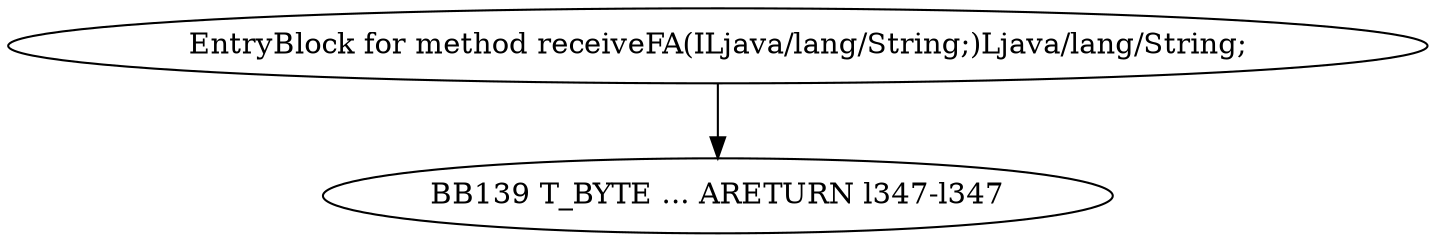 digraph G {
  1 [ label="BB139 T_BYTE ... ARETURN l347-l347" ];
  2 [ label="EntryBlock for method receiveFA(ILjava/lang/String;)Ljava/lang/String;" ];
  2 -> 1 [ label="" ];
}
